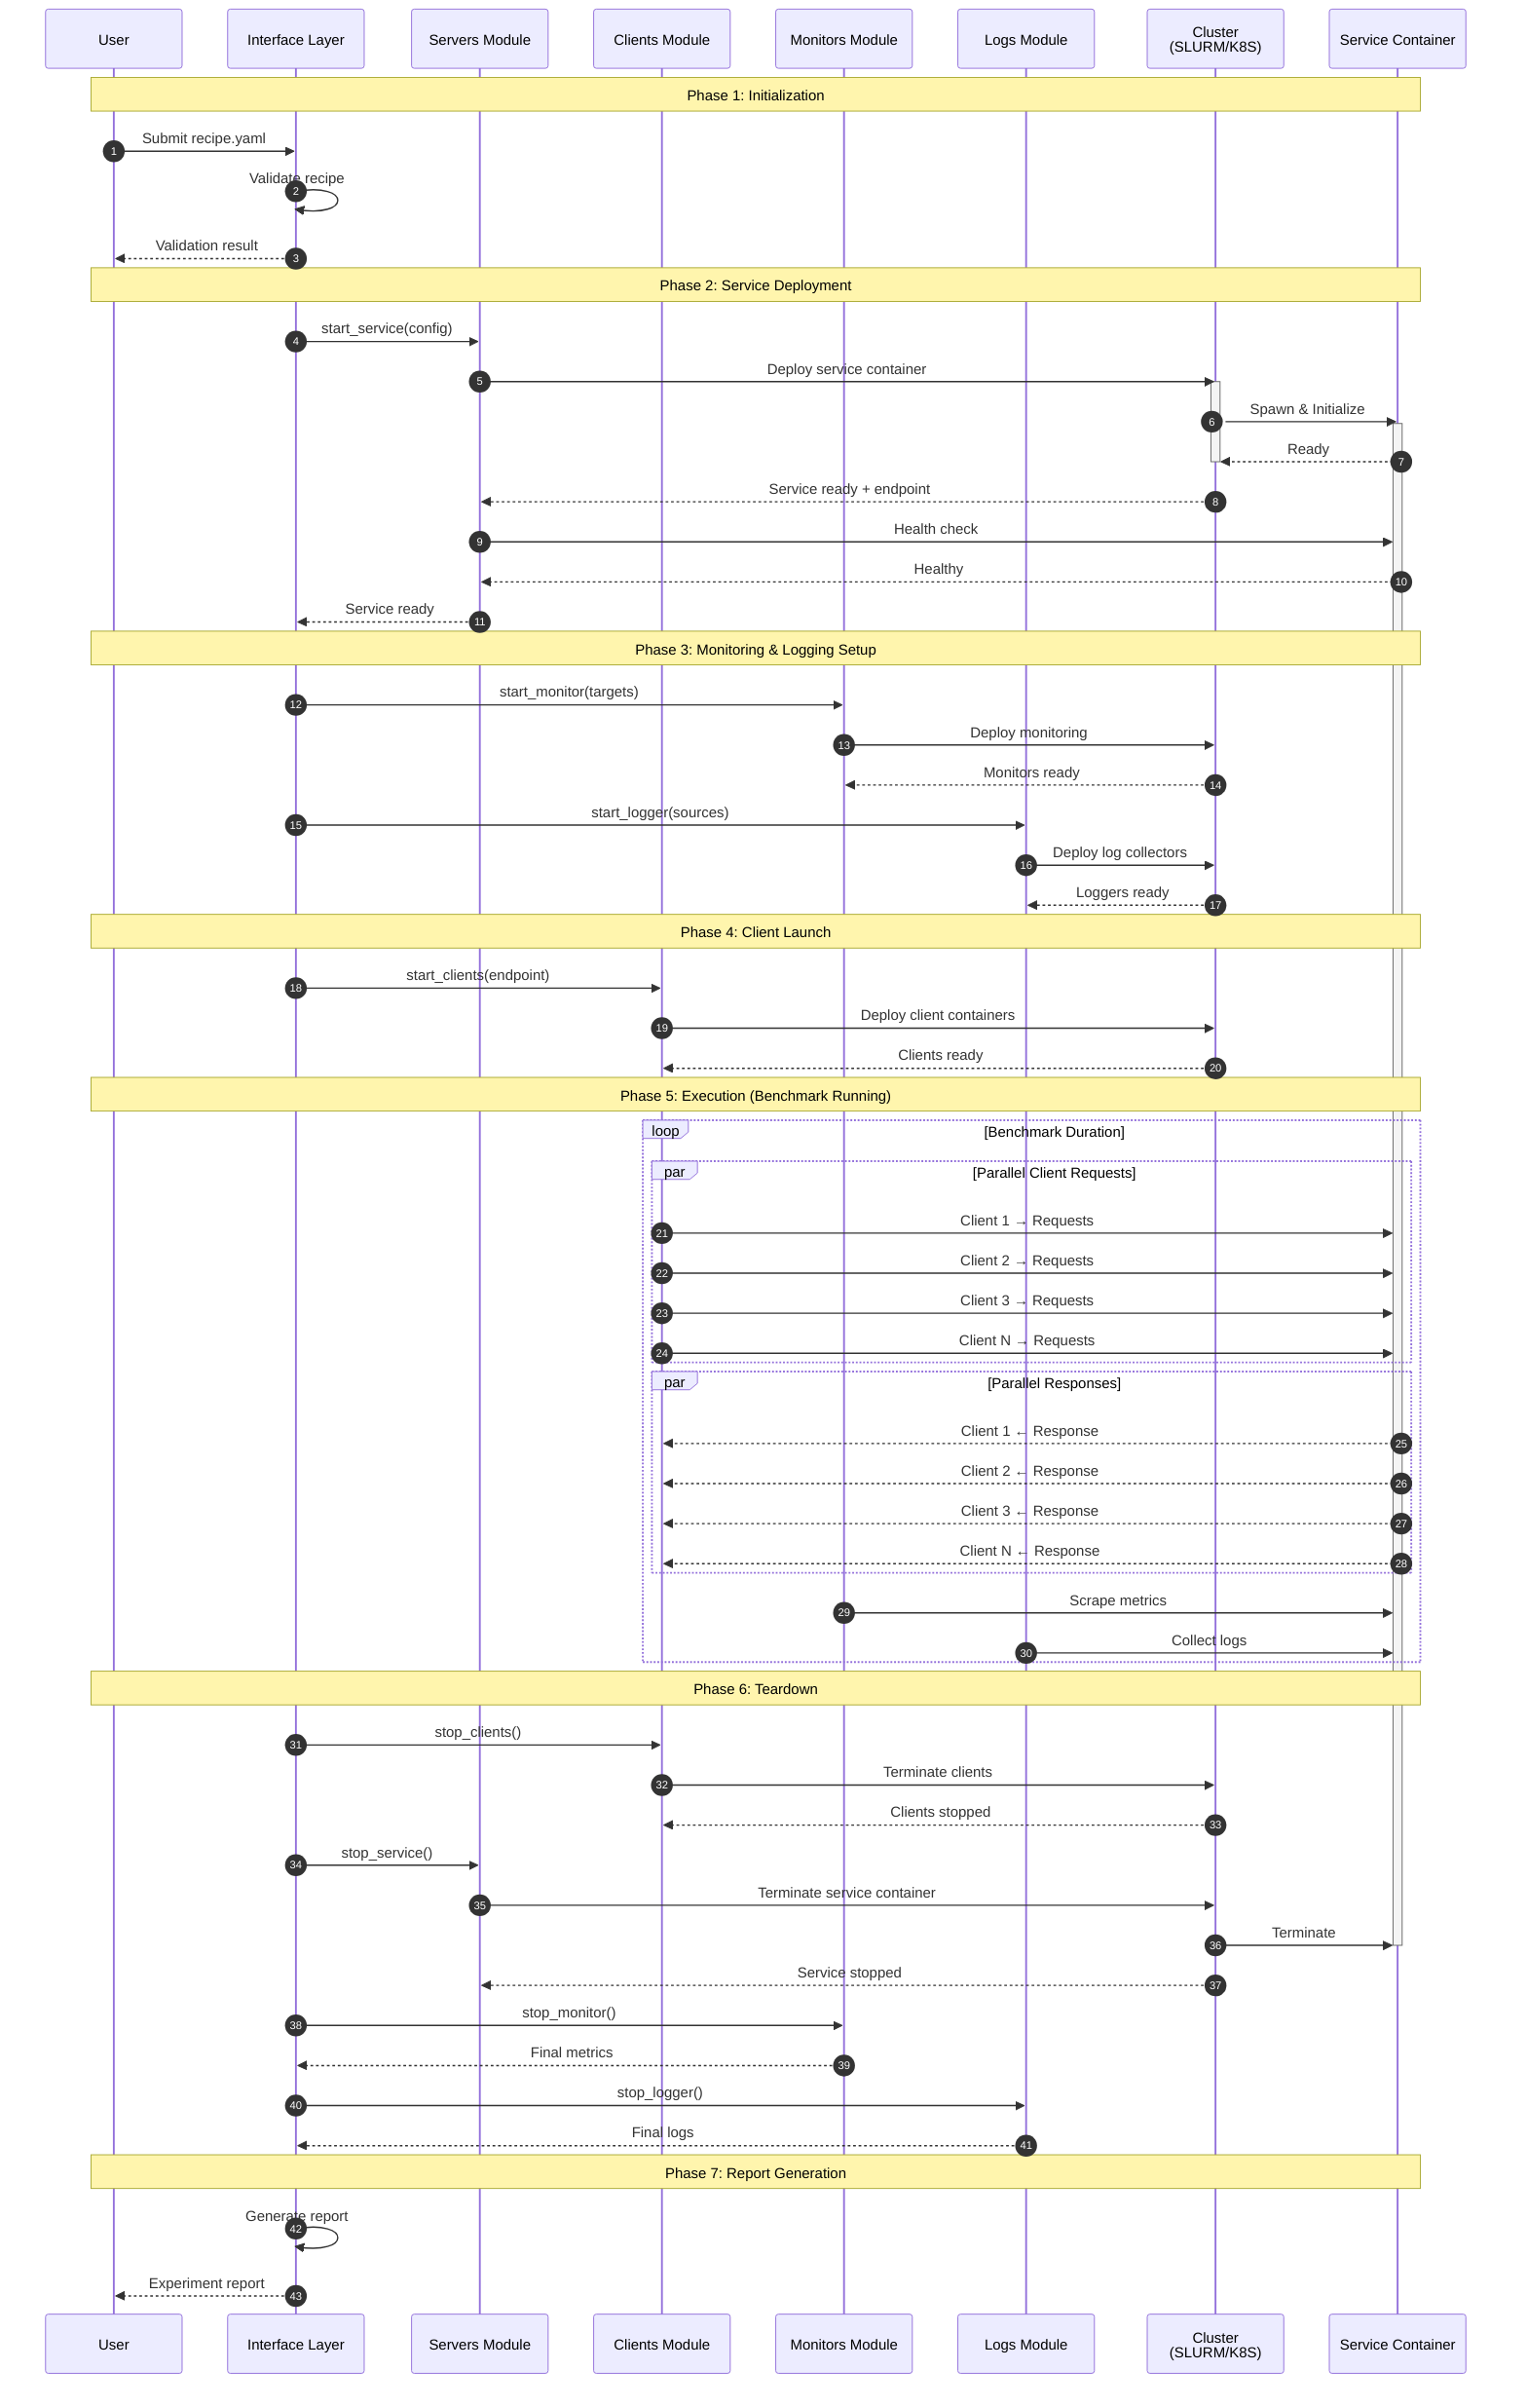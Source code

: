 sequenceDiagram
    participant User
    participant Interface as Interface Layer
    participant Servers as Servers Module
    participant Clients as Clients Module
    participant Monitors as Monitors Module
    participant Logs as Logs Module
    participant Cluster as Cluster<br/>(SLURM/K8S)
    participant Service as Service Container
    
    autonumber
    
    Note over User,Service: Phase 1: Initialization
    User->>Interface: Submit recipe.yaml
    Interface->>Interface: Validate recipe
    Interface-->>User: Validation result
    
    Note over User,Service: Phase 2: Service Deployment
    Interface->>Servers: start_service(config)
    Servers->>Cluster: Deploy service container
    activate Cluster
    Cluster->>Service: Spawn & Initialize
    activate Service
    Service-->>Cluster: Ready
    deactivate Cluster
    Cluster-->>Servers: Service ready + endpoint
    Servers->>Service: Health check
    Service-->>Servers: Healthy
    Servers-->>Interface: Service ready
    
    Note over User,Service: Phase 3: Monitoring & Logging Setup
    Interface->>Monitors: start_monitor(targets)
    Monitors->>Cluster: Deploy monitoring
    Cluster-->>Monitors: Monitors ready
    
    Interface->>Logs: start_logger(sources)
    Logs->>Cluster: Deploy log collectors
    Cluster-->>Logs: Loggers ready
    
    Note over User,Service: Phase 4: Client Launch
    Interface->>Clients: start_clients(endpoint)
    Clients->>Cluster: Deploy client containers
    Cluster-->>Clients: Clients ready
    
    Note over User,Service: Phase 5: Execution (Benchmark Running)
    loop Benchmark Duration
        par Parallel Client Requests
            Clients->>Service: Client 1 → Requests
            Clients->>Service: Client 2 → Requests
            Clients->>Service: Client 3 → Requests
            Clients->>Service: Client N → Requests
        end
        par Parallel Responses
            Service-->>Clients: Client 1 ← Response
            Service-->>Clients: Client 2 ← Response
            Service-->>Clients: Client 3 ← Response
            Service-->>Clients: Client N ← Response
        end
        Monitors->>Service: Scrape metrics
        Logs->>Service: Collect logs
    end
    
    Note over User,Service: Phase 6: Teardown
    Interface->>Clients: stop_clients()
    Clients->>Cluster: Terminate clients
    Cluster-->>Clients: Clients stopped
    
    Interface->>Servers: stop_service()
    Servers->>Cluster: Terminate service container
    Cluster->>Service: Terminate
    deactivate Service
    Cluster-->>Servers: Service stopped
    
    Interface->>Monitors: stop_monitor()
    Monitors-->>Interface: Final metrics
    
    Interface->>Logs: stop_logger()
    Logs-->>Interface: Final logs
    
    Note over User,Service: Phase 7: Report Generation
    Interface->>Interface: Generate report
    Interface-->>User: Experiment report